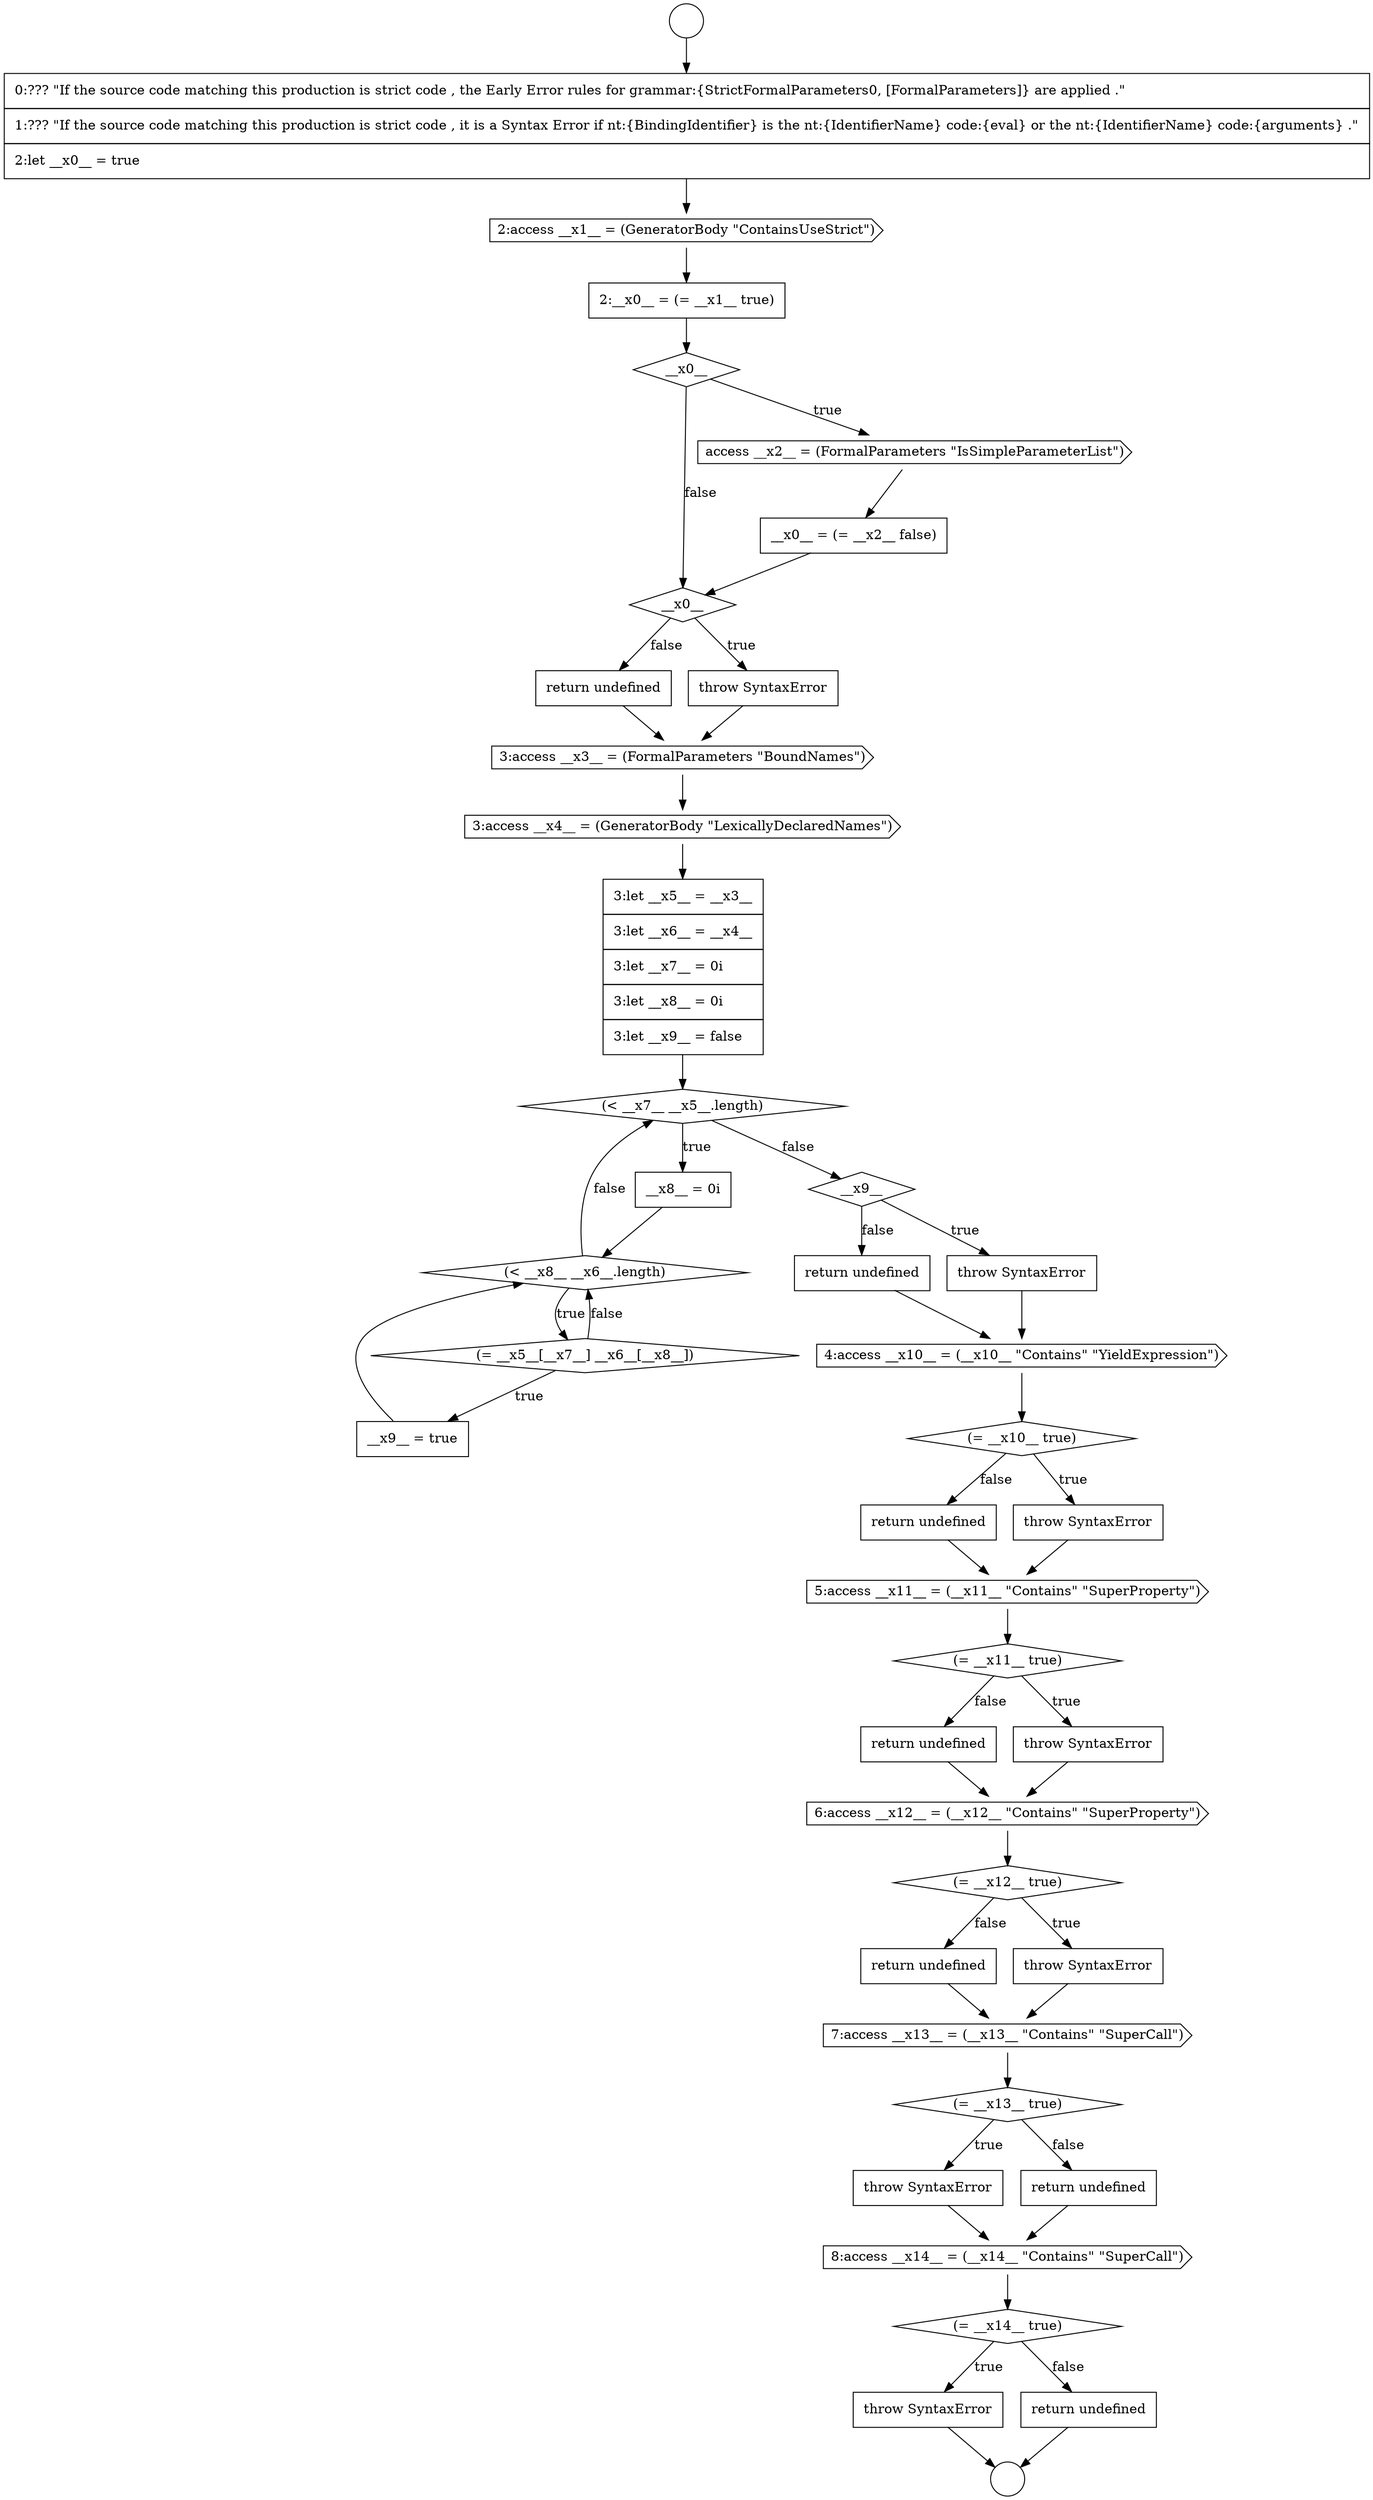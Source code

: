 digraph {
  node16701 [shape=circle label=" " color="black" fillcolor="white" style=filled]
  node16712 [shape=cds, label=<<font color="black">3:access __x4__ = (GeneratorBody &quot;LexicallyDeclaredNames&quot;)</font>> color="black" fillcolor="white" style=filled]
  node16725 [shape=none, margin=0, label=<<font color="black">
    <table border="0" cellborder="1" cellspacing="0" cellpadding="10">
      <tr><td align="left">return undefined</td></tr>
    </table>
  </font>> color="black" fillcolor="white" style=filled]
  node16736 [shape=none, margin=0, label=<<font color="black">
    <table border="0" cellborder="1" cellspacing="0" cellpadding="10">
      <tr><td align="left">throw SyntaxError</td></tr>
    </table>
  </font>> color="black" fillcolor="white" style=filled]
  node16729 [shape=none, margin=0, label=<<font color="black">
    <table border="0" cellborder="1" cellspacing="0" cellpadding="10">
      <tr><td align="left">return undefined</td></tr>
    </table>
  </font>> color="black" fillcolor="white" style=filled]
  node16723 [shape=diamond, label=<<font color="black">(= __x10__ true)</font>> color="black" fillcolor="white" style=filled]
  node16703 [shape=cds, label=<<font color="black">2:access __x1__ = (GeneratorBody &quot;ContainsUseStrict&quot;)</font>> color="black" fillcolor="white" style=filled]
  node16710 [shape=none, margin=0, label=<<font color="black">
    <table border="0" cellborder="1" cellspacing="0" cellpadding="10">
      <tr><td align="left">return undefined</td></tr>
    </table>
  </font>> color="black" fillcolor="white" style=filled]
  node16728 [shape=none, margin=0, label=<<font color="black">
    <table border="0" cellborder="1" cellspacing="0" cellpadding="10">
      <tr><td align="left">throw SyntaxError</td></tr>
    </table>
  </font>> color="black" fillcolor="white" style=filled]
  node16708 [shape=diamond, label=<<font color="black">__x0__</font>> color="black" fillcolor="white" style=filled]
  node16713 [shape=none, margin=0, label=<<font color="black">
    <table border="0" cellborder="1" cellspacing="0" cellpadding="10">
      <tr><td align="left">3:let __x5__ = __x3__</td></tr>
      <tr><td align="left">3:let __x6__ = __x4__</td></tr>
      <tr><td align="left">3:let __x7__ = 0i</td></tr>
      <tr><td align="left">3:let __x8__ = 0i</td></tr>
      <tr><td align="left">3:let __x9__ = false</td></tr>
    </table>
  </font>> color="black" fillcolor="white" style=filled]
  node16730 [shape=cds, label=<<font color="black">6:access __x12__ = (__x12__ &quot;Contains&quot; &quot;SuperProperty&quot;)</font>> color="black" fillcolor="white" style=filled]
  node16733 [shape=none, margin=0, label=<<font color="black">
    <table border="0" cellborder="1" cellspacing="0" cellpadding="10">
      <tr><td align="left">return undefined</td></tr>
    </table>
  </font>> color="black" fillcolor="white" style=filled]
  node16720 [shape=none, margin=0, label=<<font color="black">
    <table border="0" cellborder="1" cellspacing="0" cellpadding="10">
      <tr><td align="left">throw SyntaxError</td></tr>
    </table>
  </font>> color="black" fillcolor="white" style=filled]
  node16721 [shape=none, margin=0, label=<<font color="black">
    <table border="0" cellborder="1" cellspacing="0" cellpadding="10">
      <tr><td align="left">return undefined</td></tr>
    </table>
  </font>> color="black" fillcolor="white" style=filled]
  node16740 [shape=none, margin=0, label=<<font color="black">
    <table border="0" cellborder="1" cellspacing="0" cellpadding="10">
      <tr><td align="left">throw SyntaxError</td></tr>
    </table>
  </font>> color="black" fillcolor="white" style=filled]
  node16716 [shape=diamond, label=<<font color="black">(&lt; __x8__ __x6__.length)</font>> color="black" fillcolor="white" style=filled]
  node16704 [shape=none, margin=0, label=<<font color="black">
    <table border="0" cellborder="1" cellspacing="0" cellpadding="10">
      <tr><td align="left">2:__x0__ = (= __x1__ true)</td></tr>
    </table>
  </font>> color="black" fillcolor="white" style=filled]
  node16719 [shape=diamond, label=<<font color="black">__x9__</font>> color="black" fillcolor="white" style=filled]
  node16700 [shape=circle label=" " color="black" fillcolor="white" style=filled]
  node16715 [shape=none, margin=0, label=<<font color="black">
    <table border="0" cellborder="1" cellspacing="0" cellpadding="10">
      <tr><td align="left">__x8__ = 0i</td></tr>
    </table>
  </font>> color="black" fillcolor="white" style=filled]
  node16722 [shape=cds, label=<<font color="black">4:access __x10__ = (__x10__ &quot;Contains&quot; &quot;YieldExpression&quot;)</font>> color="black" fillcolor="white" style=filled]
  node16741 [shape=none, margin=0, label=<<font color="black">
    <table border="0" cellborder="1" cellspacing="0" cellpadding="10">
      <tr><td align="left">return undefined</td></tr>
    </table>
  </font>> color="black" fillcolor="white" style=filled]
  node16705 [shape=diamond, label=<<font color="black">__x0__</font>> color="black" fillcolor="white" style=filled]
  node16709 [shape=none, margin=0, label=<<font color="black">
    <table border="0" cellborder="1" cellspacing="0" cellpadding="10">
      <tr><td align="left">throw SyntaxError</td></tr>
    </table>
  </font>> color="black" fillcolor="white" style=filled]
  node16737 [shape=none, margin=0, label=<<font color="black">
    <table border="0" cellborder="1" cellspacing="0" cellpadding="10">
      <tr><td align="left">return undefined</td></tr>
    </table>
  </font>> color="black" fillcolor="white" style=filled]
  node16726 [shape=cds, label=<<font color="black">5:access __x11__ = (__x11__ &quot;Contains&quot; &quot;SuperProperty&quot;)</font>> color="black" fillcolor="white" style=filled]
  node16718 [shape=none, margin=0, label=<<font color="black">
    <table border="0" cellborder="1" cellspacing="0" cellpadding="10">
      <tr><td align="left">__x9__ = true</td></tr>
    </table>
  </font>> color="black" fillcolor="white" style=filled]
  node16735 [shape=diamond, label=<<font color="black">(= __x13__ true)</font>> color="black" fillcolor="white" style=filled]
  node16732 [shape=none, margin=0, label=<<font color="black">
    <table border="0" cellborder="1" cellspacing="0" cellpadding="10">
      <tr><td align="left">throw SyntaxError</td></tr>
    </table>
  </font>> color="black" fillcolor="white" style=filled]
  node16731 [shape=diamond, label=<<font color="black">(= __x12__ true)</font>> color="black" fillcolor="white" style=filled]
  node16706 [shape=cds, label=<<font color="black">access __x2__ = (FormalParameters &quot;IsSimpleParameterList&quot;)</font>> color="black" fillcolor="white" style=filled]
  node16738 [shape=cds, label=<<font color="black">8:access __x14__ = (__x14__ &quot;Contains&quot; &quot;SuperCall&quot;)</font>> color="black" fillcolor="white" style=filled]
  node16727 [shape=diamond, label=<<font color="black">(= __x11__ true)</font>> color="black" fillcolor="white" style=filled]
  node16714 [shape=diamond, label=<<font color="black">(&lt; __x7__ __x5__.length)</font>> color="black" fillcolor="white" style=filled]
  node16707 [shape=none, margin=0, label=<<font color="black">
    <table border="0" cellborder="1" cellspacing="0" cellpadding="10">
      <tr><td align="left">__x0__ = (= __x2__ false)</td></tr>
    </table>
  </font>> color="black" fillcolor="white" style=filled]
  node16702 [shape=none, margin=0, label=<<font color="black">
    <table border="0" cellborder="1" cellspacing="0" cellpadding="10">
      <tr><td align="left">0:??? &quot;If the source code matching this production is strict code , the Early Error rules for grammar:{StrictFormalParameters0, [FormalParameters]} are applied .&quot;</td></tr>
      <tr><td align="left">1:??? &quot;If the source code matching this production is strict code , it is a Syntax Error if nt:{BindingIdentifier} is the nt:{IdentifierName} code:{eval} or the nt:{IdentifierName} code:{arguments} .&quot;</td></tr>
      <tr><td align="left">2:let __x0__ = true</td></tr>
    </table>
  </font>> color="black" fillcolor="white" style=filled]
  node16739 [shape=diamond, label=<<font color="black">(= __x14__ true)</font>> color="black" fillcolor="white" style=filled]
  node16734 [shape=cds, label=<<font color="black">7:access __x13__ = (__x13__ &quot;Contains&quot; &quot;SuperCall&quot;)</font>> color="black" fillcolor="white" style=filled]
  node16717 [shape=diamond, label=<<font color="black">(= __x5__[__x7__] __x6__[__x8__])</font>> color="black" fillcolor="white" style=filled]
  node16711 [shape=cds, label=<<font color="black">3:access __x3__ = (FormalParameters &quot;BoundNames&quot;)</font>> color="black" fillcolor="white" style=filled]
  node16724 [shape=none, margin=0, label=<<font color="black">
    <table border="0" cellborder="1" cellspacing="0" cellpadding="10">
      <tr><td align="left">throw SyntaxError</td></tr>
    </table>
  </font>> color="black" fillcolor="white" style=filled]
  node16706 -> node16707 [ color="black"]
  node16714 -> node16715 [label=<<font color="black">true</font>> color="black"]
  node16714 -> node16719 [label=<<font color="black">false</font>> color="black"]
  node16741 -> node16701 [ color="black"]
  node16700 -> node16702 [ color="black"]
  node16703 -> node16704 [ color="black"]
  node16711 -> node16712 [ color="black"]
  node16740 -> node16701 [ color="black"]
  node16713 -> node16714 [ color="black"]
  node16724 -> node16726 [ color="black"]
  node16738 -> node16739 [ color="black"]
  node16725 -> node16726 [ color="black"]
  node16736 -> node16738 [ color="black"]
  node16727 -> node16728 [label=<<font color="black">true</font>> color="black"]
  node16727 -> node16729 [label=<<font color="black">false</font>> color="black"]
  node16722 -> node16723 [ color="black"]
  node16739 -> node16740 [label=<<font color="black">true</font>> color="black"]
  node16739 -> node16741 [label=<<font color="black">false</font>> color="black"]
  node16718 -> node16716 [ color="black"]
  node16737 -> node16738 [ color="black"]
  node16732 -> node16734 [ color="black"]
  node16719 -> node16720 [label=<<font color="black">true</font>> color="black"]
  node16719 -> node16721 [label=<<font color="black">false</font>> color="black"]
  node16726 -> node16727 [ color="black"]
  node16715 -> node16716 [ color="black"]
  node16708 -> node16709 [label=<<font color="black">true</font>> color="black"]
  node16708 -> node16710 [label=<<font color="black">false</font>> color="black"]
  node16712 -> node16713 [ color="black"]
  node16709 -> node16711 [ color="black"]
  node16728 -> node16730 [ color="black"]
  node16721 -> node16722 [ color="black"]
  node16710 -> node16711 [ color="black"]
  node16735 -> node16736 [label=<<font color="black">true</font>> color="black"]
  node16735 -> node16737 [label=<<font color="black">false</font>> color="black"]
  node16717 -> node16718 [label=<<font color="black">true</font>> color="black"]
  node16717 -> node16716 [label=<<font color="black">false</font>> color="black"]
  node16734 -> node16735 [ color="black"]
  node16733 -> node16734 [ color="black"]
  node16702 -> node16703 [ color="black"]
  node16723 -> node16724 [label=<<font color="black">true</font>> color="black"]
  node16723 -> node16725 [label=<<font color="black">false</font>> color="black"]
  node16729 -> node16730 [ color="black"]
  node16731 -> node16732 [label=<<font color="black">true</font>> color="black"]
  node16731 -> node16733 [label=<<font color="black">false</font>> color="black"]
  node16707 -> node16708 [ color="black"]
  node16716 -> node16717 [label=<<font color="black">true</font>> color="black"]
  node16716 -> node16714 [label=<<font color="black">false</font>> color="black"]
  node16730 -> node16731 [ color="black"]
  node16704 -> node16705 [ color="black"]
  node16720 -> node16722 [ color="black"]
  node16705 -> node16706 [label=<<font color="black">true</font>> color="black"]
  node16705 -> node16708 [label=<<font color="black">false</font>> color="black"]
}
